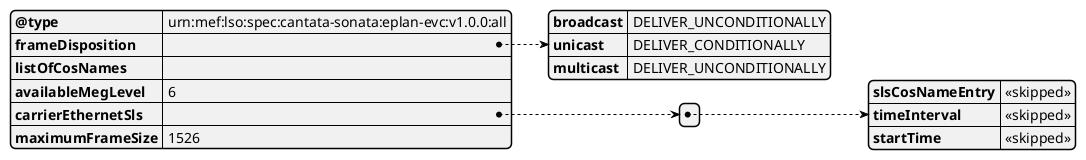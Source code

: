 @startjson
{
  "@type": "urn:mef:lso:spec:cantata-sonata:eplan-evc:v1.0.0:all",
    "frameDisposition": {
    "broadcast": "DELIVER_UNCONDITIONALLY",
    "unicast": "DELIVER_CONDITIONALLY",
    "multicast": "DELIVER_UNCONDITIONALLY"
  },
  "listOfCosNames": "",
  "availableMegLevel": "6",
  "carrierEthernetSls": [
    {
      "slsCosNameEntry": "<<skipped>>",
      "timeInterval": "<<skipped>>",
      "startTime": "<<skipped>>"
    }
  ],
  "maximumFrameSize": 1526
}
@endjson